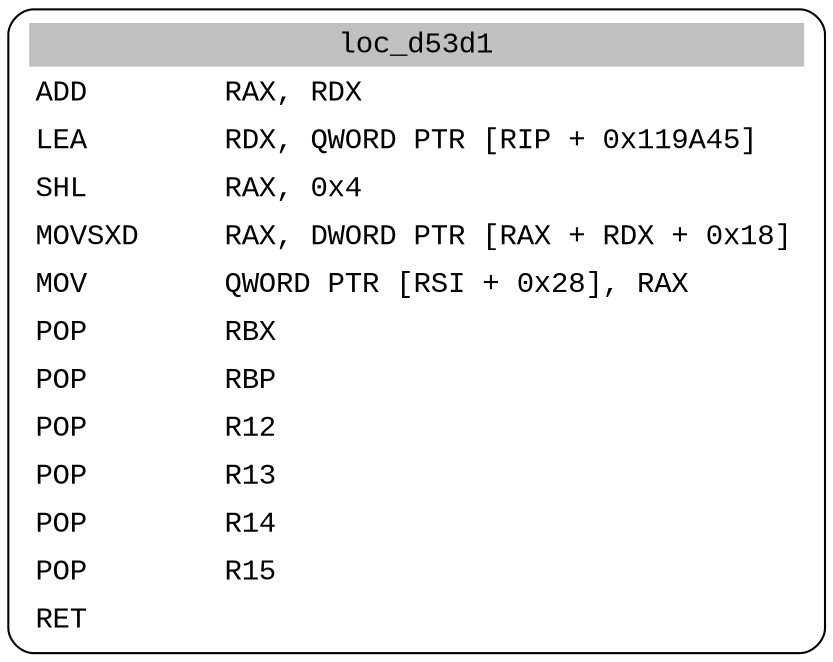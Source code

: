 digraph asm_graph {
1941 [
shape="Mrecord" fontname="Courier New"label =<<table border="0" cellborder="0" cellpadding="3"><tr><td align="center" colspan="2" bgcolor="grey">loc_d53d1</td></tr><tr><td align="left">ADD        RAX, RDX</td></tr><tr><td align="left">LEA        RDX, QWORD PTR [RIP + 0x119A45]</td></tr><tr><td align="left">SHL        RAX, 0x4</td></tr><tr><td align="left">MOVSXD     RAX, DWORD PTR [RAX + RDX + 0x18]</td></tr><tr><td align="left">MOV        QWORD PTR [RSI + 0x28], RAX</td></tr><tr><td align="left">POP        RBX</td></tr><tr><td align="left">POP        RBP</td></tr><tr><td align="left">POP        R12</td></tr><tr><td align="left">POP        R13</td></tr><tr><td align="left">POP        R14</td></tr><tr><td align="left">POP        R15</td></tr><tr><td align="left">RET        </td></tr></table>> ];
}